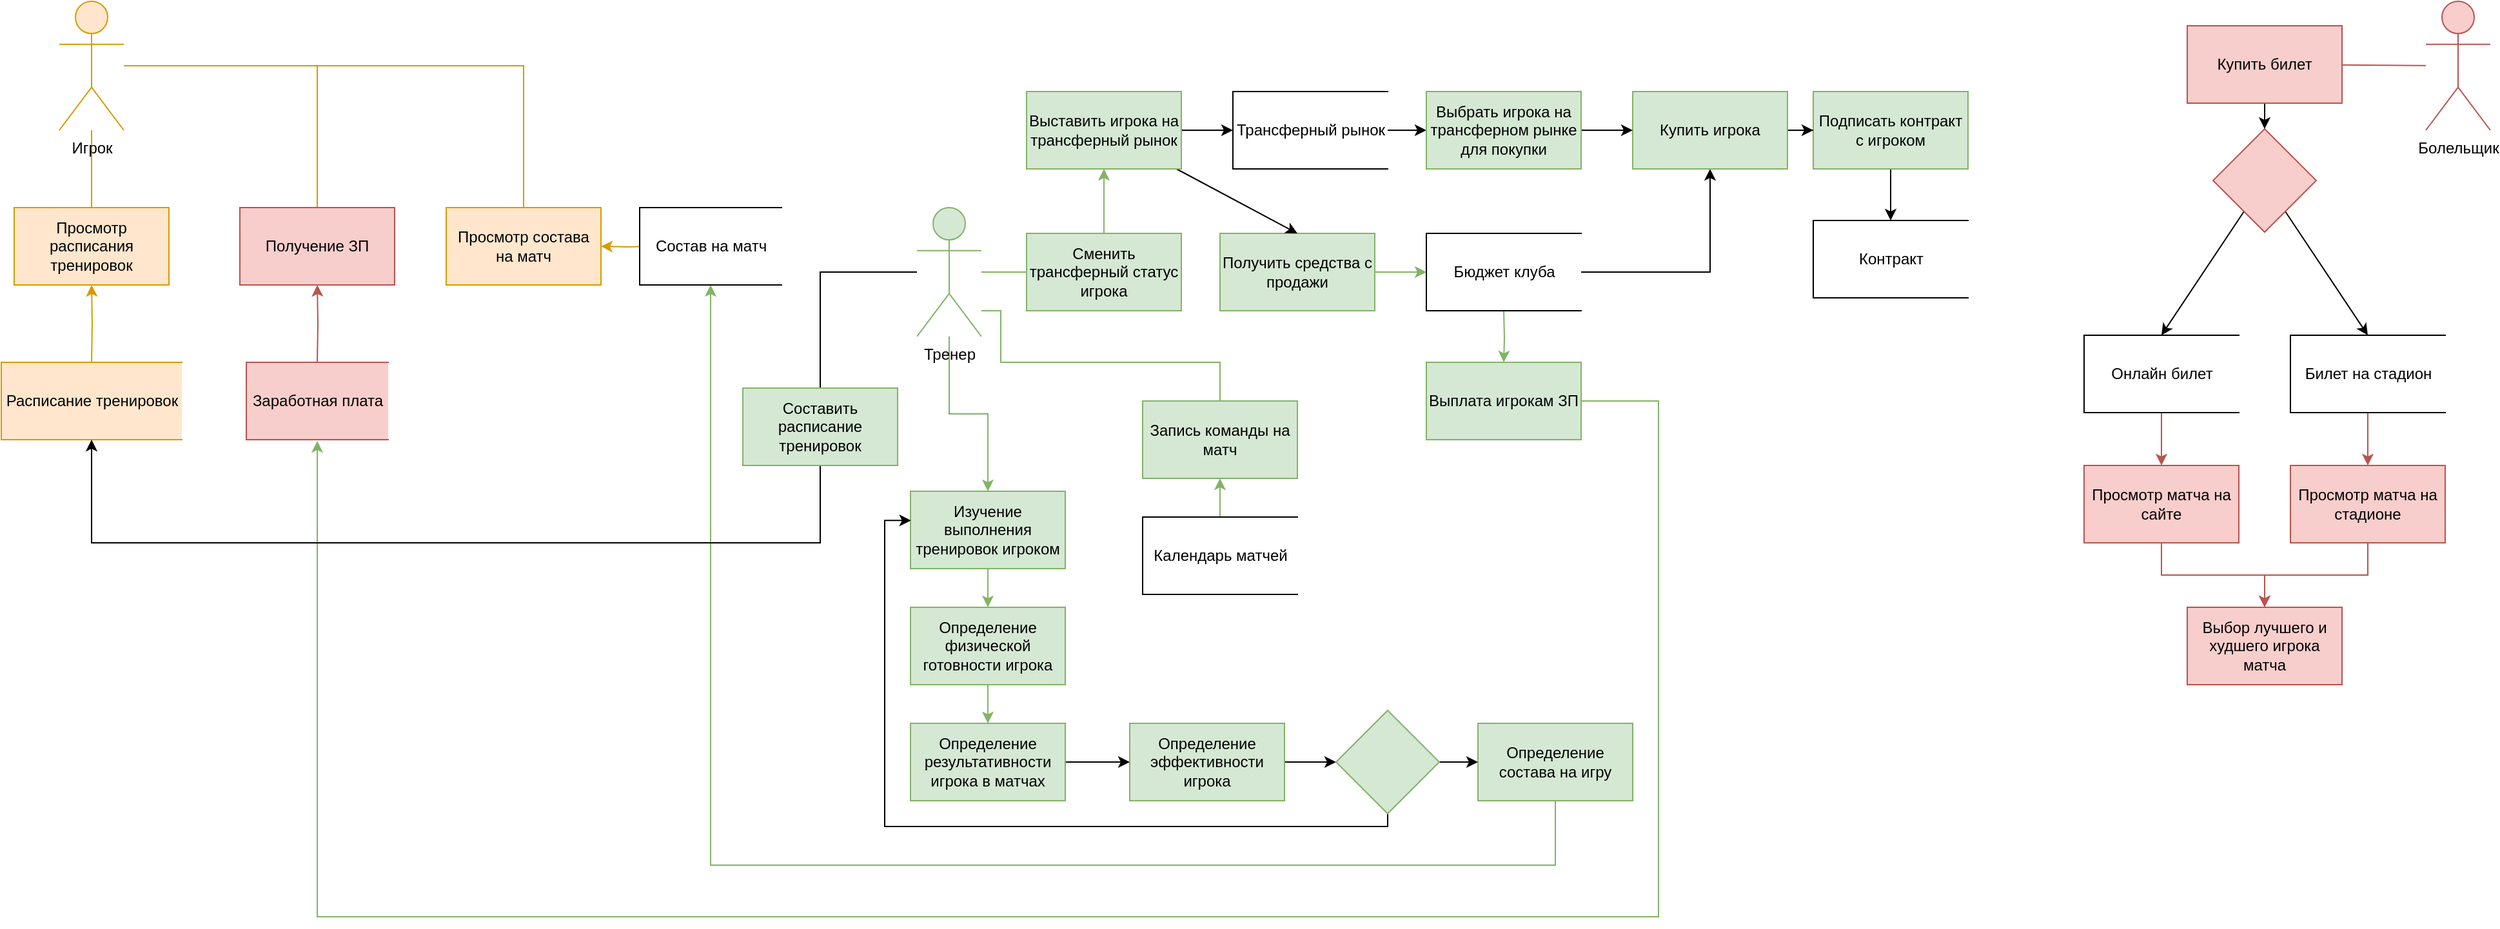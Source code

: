 <mxfile version="15.6.0" type="github">
  <diagram id="C5RBs43oDa-KdzZeNtuy" name="Page-1">
    <mxGraphModel dx="1038" dy="596" grid="1" gridSize="10" guides="1" tooltips="1" connect="1" arrows="1" fold="1" page="1" pageScale="1" pageWidth="300000" pageHeight="300000" math="0" shadow="0">
      <root>
        <mxCell id="WIyWlLk6GJQsqaUBKTNV-0" />
        <mxCell id="WIyWlLk6GJQsqaUBKTNV-1" parent="WIyWlLk6GJQsqaUBKTNV-0" />
        <mxCell id="eOIrUp3XJDV-W28vNHnl-2" style="edgeStyle=orthogonalEdgeStyle;rounded=0;orthogonalLoop=1;jettySize=auto;html=1;entryX=0.5;entryY=0;entryDx=0;entryDy=0;fillColor=#ffe6cc;strokeColor=#d79b00;endArrow=none;endFill=0;" parent="WIyWlLk6GJQsqaUBKTNV-1" source="eOIrUp3XJDV-W28vNHnl-0" target="eOIrUp3XJDV-W28vNHnl-1" edge="1">
          <mxGeometry relative="1" as="geometry" />
        </mxCell>
        <mxCell id="eOIrUp3XJDV-W28vNHnl-8" style="edgeStyle=orthogonalEdgeStyle;rounded=0;orthogonalLoop=1;jettySize=auto;html=1;entryX=0.5;entryY=0;entryDx=0;entryDy=0;fillColor=#ffe6cc;strokeColor=#d79b00;endArrow=none;endFill=0;" parent="WIyWlLk6GJQsqaUBKTNV-1" source="eOIrUp3XJDV-W28vNHnl-0" target="eOIrUp3XJDV-W28vNHnl-5" edge="1">
          <mxGeometry relative="1" as="geometry" />
        </mxCell>
        <mxCell id="eOIrUp3XJDV-W28vNHnl-10" style="edgeStyle=orthogonalEdgeStyle;rounded=0;orthogonalLoop=1;jettySize=auto;html=1;entryX=0.5;entryY=0;entryDx=0;entryDy=0;fillColor=#ffe6cc;strokeColor=#d79b00;endArrow=none;endFill=0;" parent="WIyWlLk6GJQsqaUBKTNV-1" source="eOIrUp3XJDV-W28vNHnl-0" target="eOIrUp3XJDV-W28vNHnl-9" edge="1">
          <mxGeometry relative="1" as="geometry" />
        </mxCell>
        <mxCell id="eOIrUp3XJDV-W28vNHnl-0" value="Игрок" style="shape=umlActor;verticalLabelPosition=bottom;verticalAlign=top;html=1;outlineConnect=0;fillColor=#ffe6cc;strokeColor=#d79b00;" parent="WIyWlLk6GJQsqaUBKTNV-1" vertex="1">
          <mxGeometry x="100" y="40" width="50" height="100" as="geometry" />
        </mxCell>
        <mxCell id="eOIrUp3XJDV-W28vNHnl-1" value="Просмотр расписания тренировок" style="rounded=0;whiteSpace=wrap;html=1;fillColor=#ffe6cc;strokeColor=#d79b00;" parent="WIyWlLk6GJQsqaUBKTNV-1" vertex="1">
          <mxGeometry x="65" y="200" width="120" height="60" as="geometry" />
        </mxCell>
        <mxCell id="eOIrUp3XJDV-W28vNHnl-4" style="edgeStyle=orthogonalEdgeStyle;rounded=0;orthogonalLoop=1;jettySize=auto;html=1;entryX=0.5;entryY=1;entryDx=0;entryDy=0;fillColor=#ffe6cc;strokeColor=#d79b00;" parent="WIyWlLk6GJQsqaUBKTNV-1" target="eOIrUp3XJDV-W28vNHnl-1" edge="1">
          <mxGeometry relative="1" as="geometry">
            <mxPoint x="125" y="320" as="sourcePoint" />
          </mxGeometry>
        </mxCell>
        <mxCell id="eOIrUp3XJDV-W28vNHnl-5" value="Получение ЗП" style="rounded=0;whiteSpace=wrap;html=1;fillColor=#f8cecc;strokeColor=#b85450;" parent="WIyWlLk6GJQsqaUBKTNV-1" vertex="1">
          <mxGeometry x="240" y="200" width="120" height="60" as="geometry" />
        </mxCell>
        <mxCell id="eOIrUp3XJDV-W28vNHnl-7" style="edgeStyle=orthogonalEdgeStyle;rounded=0;orthogonalLoop=1;jettySize=auto;html=1;entryX=0.5;entryY=1;entryDx=0;entryDy=0;fillColor=#f8cecc;strokeColor=#b85450;" parent="WIyWlLk6GJQsqaUBKTNV-1" target="eOIrUp3XJDV-W28vNHnl-5" edge="1">
          <mxGeometry relative="1" as="geometry">
            <mxPoint x="300" y="320" as="sourcePoint" />
          </mxGeometry>
        </mxCell>
        <mxCell id="eOIrUp3XJDV-W28vNHnl-9" value="Просмотр состава на матч" style="rounded=0;whiteSpace=wrap;html=1;fillColor=#ffe6cc;strokeColor=#d79b00;" parent="WIyWlLk6GJQsqaUBKTNV-1" vertex="1">
          <mxGeometry x="400" y="200" width="120" height="60" as="geometry" />
        </mxCell>
        <mxCell id="eOIrUp3XJDV-W28vNHnl-12" style="edgeStyle=orthogonalEdgeStyle;rounded=0;orthogonalLoop=1;jettySize=auto;html=1;fillColor=#ffe6cc;strokeColor=#d79b00;" parent="WIyWlLk6GJQsqaUBKTNV-1" target="eOIrUp3XJDV-W28vNHnl-9" edge="1">
          <mxGeometry relative="1" as="geometry">
            <mxPoint x="560" y="230" as="sourcePoint" />
          </mxGeometry>
        </mxCell>
        <mxCell id="XGsrUP2sVR3z3tPlqDbo-16" style="edgeStyle=orthogonalEdgeStyle;rounded=0;orthogonalLoop=1;jettySize=auto;html=1;entryX=0;entryY=0.5;entryDx=0;entryDy=0;endArrow=none;endFill=0;fillColor=#d5e8d4;strokeColor=#82b366;" parent="WIyWlLk6GJQsqaUBKTNV-1" source="eOIrUp3XJDV-W28vNHnl-14" target="XGsrUP2sVR3z3tPlqDbo-5" edge="1">
          <mxGeometry relative="1" as="geometry" />
        </mxCell>
        <mxCell id="XGsrUP2sVR3z3tPlqDbo-27" style="edgeStyle=orthogonalEdgeStyle;rounded=0;orthogonalLoop=1;jettySize=auto;html=1;endArrow=none;endFill=0;entryX=0.5;entryY=0;entryDx=0;entryDy=0;fillColor=#d5e8d4;strokeColor=#82b366;" parent="WIyWlLk6GJQsqaUBKTNV-1" source="eOIrUp3XJDV-W28vNHnl-14" target="eOIrUp3XJDV-W28vNHnl-29" edge="1">
          <mxGeometry relative="1" as="geometry">
            <mxPoint x="1020" y="380" as="targetPoint" />
            <Array as="points">
              <mxPoint x="830" y="280" />
              <mxPoint x="830" y="320" />
              <mxPoint x="1000" y="320" />
            </Array>
          </mxGeometry>
        </mxCell>
        <mxCell id="j-8AjmEDH8plKs_JmR50-25" style="edgeStyle=orthogonalEdgeStyle;rounded=0;orthogonalLoop=1;jettySize=auto;html=1;entryX=0.5;entryY=0;entryDx=0;entryDy=0;endArrow=none;endFill=0;" edge="1" parent="WIyWlLk6GJQsqaUBKTNV-1" source="eOIrUp3XJDV-W28vNHnl-14" target="j-8AjmEDH8plKs_JmR50-24">
          <mxGeometry relative="1" as="geometry" />
        </mxCell>
        <mxCell id="j-8AjmEDH8plKs_JmR50-31" style="edgeStyle=orthogonalEdgeStyle;rounded=0;orthogonalLoop=1;jettySize=auto;html=1;entryX=0.5;entryY=0;entryDx=0;entryDy=0;fillColor=#d5e8d4;strokeColor=#82b366;" edge="1" parent="WIyWlLk6GJQsqaUBKTNV-1" source="eOIrUp3XJDV-W28vNHnl-14" target="XGsrUP2sVR3z3tPlqDbo-0">
          <mxGeometry relative="1" as="geometry" />
        </mxCell>
        <mxCell id="eOIrUp3XJDV-W28vNHnl-14" value="Тренер" style="shape=umlActor;verticalLabelPosition=bottom;verticalAlign=top;html=1;outlineConnect=0;fillColor=#d5e8d4;strokeColor=#82b366;" parent="WIyWlLk6GJQsqaUBKTNV-1" vertex="1">
          <mxGeometry x="765" y="200" width="50" height="100" as="geometry" />
        </mxCell>
        <mxCell id="j-8AjmEDH8plKs_JmR50-35" style="edgeStyle=orthogonalEdgeStyle;rounded=0;orthogonalLoop=1;jettySize=auto;html=1;entryX=0;entryY=0.5;entryDx=0;entryDy=0;" edge="1" parent="WIyWlLk6GJQsqaUBKTNV-1" source="eOIrUp3XJDV-W28vNHnl-15" target="XGsrUP2sVR3z3tPlqDbo-9">
          <mxGeometry relative="1" as="geometry" />
        </mxCell>
        <mxCell id="eOIrUp3XJDV-W28vNHnl-15" value="Определение эффективности игрока" style="rounded=0;whiteSpace=wrap;html=1;fillColor=#d5e8d4;strokeColor=#82b366;" parent="WIyWlLk6GJQsqaUBKTNV-1" vertex="1">
          <mxGeometry x="930" y="600" width="120" height="60" as="geometry" />
        </mxCell>
        <mxCell id="j-8AjmEDH8plKs_JmR50-38" style="edgeStyle=orthogonalEdgeStyle;rounded=0;orthogonalLoop=1;jettySize=auto;html=1;entryX=0.5;entryY=1;entryDx=0;entryDy=0;fillColor=#d5e8d4;strokeColor=#82b366;" edge="1" parent="WIyWlLk6GJQsqaUBKTNV-1" source="eOIrUp3XJDV-W28vNHnl-21" target="xHA_YGjWeiTxH-2LHFFL-7">
          <mxGeometry relative="1" as="geometry">
            <Array as="points">
              <mxPoint x="1260" y="710" />
              <mxPoint x="605" y="710" />
            </Array>
          </mxGeometry>
        </mxCell>
        <mxCell id="eOIrUp3XJDV-W28vNHnl-21" value="Определение состава на игру" style="rounded=0;whiteSpace=wrap;html=1;fillColor=#d5e8d4;strokeColor=#82b366;" parent="WIyWlLk6GJQsqaUBKTNV-1" vertex="1">
          <mxGeometry x="1200" y="600" width="120" height="60" as="geometry" />
        </mxCell>
        <mxCell id="XGsrUP2sVR3z3tPlqDbo-31" style="edgeStyle=orthogonalEdgeStyle;rounded=0;orthogonalLoop=1;jettySize=auto;html=1;endArrow=classic;endFill=1;fillColor=#d5e8d4;strokeColor=#82b366;" parent="WIyWlLk6GJQsqaUBKTNV-1" source="eOIrUp3XJDV-W28vNHnl-25" edge="1">
          <mxGeometry relative="1" as="geometry">
            <mxPoint x="300" y="381" as="targetPoint" />
            <Array as="points">
              <mxPoint x="1340" y="350" />
              <mxPoint x="1340" y="750" />
              <mxPoint x="300" y="750" />
              <mxPoint x="300" y="381" />
            </Array>
          </mxGeometry>
        </mxCell>
        <mxCell id="eOIrUp3XJDV-W28vNHnl-25" value="Выплата игрокам ЗП" style="rounded=0;whiteSpace=wrap;html=1;fillColor=#d5e8d4;strokeColor=#82b366;" parent="WIyWlLk6GJQsqaUBKTNV-1" vertex="1">
          <mxGeometry x="1160" y="320" width="120" height="60" as="geometry" />
        </mxCell>
        <mxCell id="eOIrUp3XJDV-W28vNHnl-29" value="Запись команды на матч" style="rounded=0;whiteSpace=wrap;html=1;fillColor=#d5e8d4;strokeColor=#82b366;" parent="WIyWlLk6GJQsqaUBKTNV-1" vertex="1">
          <mxGeometry x="940" y="350" width="120" height="60" as="geometry" />
        </mxCell>
        <mxCell id="XGsrUP2sVR3z3tPlqDbo-25" style="edgeStyle=orthogonalEdgeStyle;rounded=0;orthogonalLoop=1;jettySize=auto;html=1;entryX=0.5;entryY=0;entryDx=0;entryDy=0;endArrow=classic;endFill=1;fillColor=#d5e8d4;strokeColor=#82b366;" parent="WIyWlLk6GJQsqaUBKTNV-1" source="XGsrUP2sVR3z3tPlqDbo-0" target="XGsrUP2sVR3z3tPlqDbo-1" edge="1">
          <mxGeometry relative="1" as="geometry" />
        </mxCell>
        <mxCell id="XGsrUP2sVR3z3tPlqDbo-0" value="Изучение выполнения тренировок игроком" style="rounded=0;whiteSpace=wrap;html=1;fillColor=#d5e8d4;strokeColor=#82b366;" parent="WIyWlLk6GJQsqaUBKTNV-1" vertex="1">
          <mxGeometry x="760" y="420" width="120" height="60" as="geometry" />
        </mxCell>
        <mxCell id="XGsrUP2sVR3z3tPlqDbo-26" style="edgeStyle=orthogonalEdgeStyle;rounded=0;orthogonalLoop=1;jettySize=auto;html=1;entryX=0.5;entryY=0;entryDx=0;entryDy=0;endArrow=classic;endFill=1;fillColor=#d5e8d4;strokeColor=#82b366;" parent="WIyWlLk6GJQsqaUBKTNV-1" source="XGsrUP2sVR3z3tPlqDbo-1" target="XGsrUP2sVR3z3tPlqDbo-2" edge="1">
          <mxGeometry relative="1" as="geometry" />
        </mxCell>
        <mxCell id="XGsrUP2sVR3z3tPlqDbo-1" value="Определение физической готовности игрока" style="rounded=0;whiteSpace=wrap;html=1;fillColor=#d5e8d4;strokeColor=#82b366;" parent="WIyWlLk6GJQsqaUBKTNV-1" vertex="1">
          <mxGeometry x="760" y="510" width="120" height="60" as="geometry" />
        </mxCell>
        <mxCell id="j-8AjmEDH8plKs_JmR50-34" style="edgeStyle=orthogonalEdgeStyle;rounded=0;orthogonalLoop=1;jettySize=auto;html=1;entryX=0;entryY=0.5;entryDx=0;entryDy=0;" edge="1" parent="WIyWlLk6GJQsqaUBKTNV-1" source="XGsrUP2sVR3z3tPlqDbo-2" target="eOIrUp3XJDV-W28vNHnl-15">
          <mxGeometry relative="1" as="geometry" />
        </mxCell>
        <mxCell id="XGsrUP2sVR3z3tPlqDbo-2" value="Определение результативности игрока в матчах" style="rounded=0;whiteSpace=wrap;html=1;fillColor=#d5e8d4;strokeColor=#82b366;" parent="WIyWlLk6GJQsqaUBKTNV-1" vertex="1">
          <mxGeometry x="760" y="600" width="120" height="60" as="geometry" />
        </mxCell>
        <mxCell id="j-8AjmEDH8plKs_JmR50-44" style="edgeStyle=orthogonalEdgeStyle;rounded=0;orthogonalLoop=1;jettySize=auto;html=1;entryX=0.5;entryY=0;entryDx=0;entryDy=0;endArrow=classic;endFill=1;" edge="1" parent="WIyWlLk6GJQsqaUBKTNV-1" source="XGsrUP2sVR3z3tPlqDbo-4" target="Lr7Eeemeu5pWexbAgqRX-0">
          <mxGeometry relative="1" as="geometry" />
        </mxCell>
        <mxCell id="XGsrUP2sVR3z3tPlqDbo-4" value="Подписать контракт с игроком" style="rounded=0;whiteSpace=wrap;html=1;fillColor=#d5e8d4;strokeColor=#82b366;" parent="WIyWlLk6GJQsqaUBKTNV-1" vertex="1">
          <mxGeometry x="1460" y="110" width="120" height="60" as="geometry" />
        </mxCell>
        <mxCell id="XGsrUP2sVR3z3tPlqDbo-19" style="edgeStyle=orthogonalEdgeStyle;rounded=0;orthogonalLoop=1;jettySize=auto;html=1;entryX=0.5;entryY=1;entryDx=0;entryDy=0;endArrow=classic;endFill=1;fillColor=#d5e8d4;strokeColor=#82b366;" parent="WIyWlLk6GJQsqaUBKTNV-1" source="XGsrUP2sVR3z3tPlqDbo-5" edge="1">
          <mxGeometry relative="1" as="geometry">
            <mxPoint x="910" y="170" as="targetPoint" />
          </mxGeometry>
        </mxCell>
        <mxCell id="XGsrUP2sVR3z3tPlqDbo-5" value="Сменить трансферный статус игрока&lt;br&gt;" style="rounded=0;whiteSpace=wrap;html=1;fillColor=#d5e8d4;strokeColor=#82b366;" parent="WIyWlLk6GJQsqaUBKTNV-1" vertex="1">
          <mxGeometry x="850" y="220" width="120" height="60" as="geometry" />
        </mxCell>
        <mxCell id="XGsrUP2sVR3z3tPlqDbo-18" style="edgeStyle=orthogonalEdgeStyle;rounded=0;orthogonalLoop=1;jettySize=auto;html=1;entryX=0;entryY=0.5;entryDx=0;entryDy=0;endArrow=classic;endFill=1;fillColor=#d5e8d4;strokeColor=#82b366;" parent="WIyWlLk6GJQsqaUBKTNV-1" source="XGsrUP2sVR3z3tPlqDbo-6" edge="1">
          <mxGeometry relative="1" as="geometry">
            <mxPoint x="1160" y="250" as="targetPoint" />
          </mxGeometry>
        </mxCell>
        <mxCell id="XGsrUP2sVR3z3tPlqDbo-6" value="Получить средства с продажи" style="rounded=0;whiteSpace=wrap;html=1;fillColor=#d5e8d4;strokeColor=#82b366;" parent="WIyWlLk6GJQsqaUBKTNV-1" vertex="1">
          <mxGeometry x="1000" y="220" width="120" height="60" as="geometry" />
        </mxCell>
        <mxCell id="XGsrUP2sVR3z3tPlqDbo-23" style="edgeStyle=orthogonalEdgeStyle;rounded=0;orthogonalLoop=1;jettySize=auto;html=1;entryX=0.5;entryY=0;entryDx=0;entryDy=0;endArrow=classic;endFill=1;fillColor=#d5e8d4;strokeColor=#82b366;" parent="WIyWlLk6GJQsqaUBKTNV-1" target="eOIrUp3XJDV-W28vNHnl-25" edge="1">
          <mxGeometry relative="1" as="geometry">
            <mxPoint x="1220" y="280" as="sourcePoint" />
          </mxGeometry>
        </mxCell>
        <mxCell id="j-8AjmEDH8plKs_JmR50-36" style="edgeStyle=orthogonalEdgeStyle;rounded=0;orthogonalLoop=1;jettySize=auto;html=1;entryX=0.003;entryY=0.377;entryDx=0;entryDy=0;entryPerimeter=0;" edge="1" parent="WIyWlLk6GJQsqaUBKTNV-1" source="XGsrUP2sVR3z3tPlqDbo-9" target="XGsrUP2sVR3z3tPlqDbo-0">
          <mxGeometry relative="1" as="geometry">
            <Array as="points">
              <mxPoint x="1130" y="680" />
              <mxPoint x="740" y="680" />
              <mxPoint x="740" y="443" />
            </Array>
          </mxGeometry>
        </mxCell>
        <mxCell id="j-8AjmEDH8plKs_JmR50-37" style="edgeStyle=orthogonalEdgeStyle;rounded=0;orthogonalLoop=1;jettySize=auto;html=1;entryX=0;entryY=0.5;entryDx=0;entryDy=0;" edge="1" parent="WIyWlLk6GJQsqaUBKTNV-1" source="XGsrUP2sVR3z3tPlqDbo-9" target="eOIrUp3XJDV-W28vNHnl-21">
          <mxGeometry relative="1" as="geometry" />
        </mxCell>
        <mxCell id="XGsrUP2sVR3z3tPlqDbo-9" value="" style="rhombus;whiteSpace=wrap;html=1;fillColor=#d5e8d4;strokeColor=#82b366;" parent="WIyWlLk6GJQsqaUBKTNV-1" vertex="1">
          <mxGeometry x="1090" y="590" width="80" height="80" as="geometry" />
        </mxCell>
        <mxCell id="XGsrUP2sVR3z3tPlqDbo-29" style="edgeStyle=orthogonalEdgeStyle;rounded=0;orthogonalLoop=1;jettySize=auto;html=1;entryX=0.5;entryY=1;entryDx=0;entryDy=0;endArrow=classic;endFill=1;fillColor=#d5e8d4;strokeColor=#82b366;" parent="WIyWlLk6GJQsqaUBKTNV-1" target="eOIrUp3XJDV-W28vNHnl-29" edge="1">
          <mxGeometry relative="1" as="geometry">
            <mxPoint x="1000" y="440" as="sourcePoint" />
          </mxGeometry>
        </mxCell>
        <mxCell id="pnqpKv2bwa6MBnU_AN3N-9" style="edgeStyle=orthogonalEdgeStyle;rounded=0;orthogonalLoop=1;jettySize=auto;html=1;entryX=0.5;entryY=0;entryDx=0;entryDy=0;fillColor=#f8cecc;strokeColor=#b85450;" parent="WIyWlLk6GJQsqaUBKTNV-1" source="XGsrUP2sVR3z3tPlqDbo-34" target="XGsrUP2sVR3z3tPlqDbo-36" edge="1">
          <mxGeometry relative="1" as="geometry" />
        </mxCell>
        <mxCell id="XGsrUP2sVR3z3tPlqDbo-34" value="Просмотр матча на сайте" style="rounded=0;whiteSpace=wrap;html=1;fillColor=#f8cecc;strokeColor=#b85450;" parent="WIyWlLk6GJQsqaUBKTNV-1" vertex="1">
          <mxGeometry x="1670" y="400" width="120" height="60" as="geometry" />
        </mxCell>
        <mxCell id="pnqpKv2bwa6MBnU_AN3N-11" style="edgeStyle=orthogonalEdgeStyle;rounded=0;orthogonalLoop=1;jettySize=auto;html=1;entryX=0.5;entryY=0;entryDx=0;entryDy=0;fillColor=#f8cecc;strokeColor=#b85450;" parent="WIyWlLk6GJQsqaUBKTNV-1" source="XGsrUP2sVR3z3tPlqDbo-35" target="XGsrUP2sVR3z3tPlqDbo-36" edge="1">
          <mxGeometry relative="1" as="geometry" />
        </mxCell>
        <mxCell id="XGsrUP2sVR3z3tPlqDbo-35" value="Просмотр матча на стадионе" style="rounded=0;whiteSpace=wrap;html=1;fillColor=#f8cecc;strokeColor=#b85450;" parent="WIyWlLk6GJQsqaUBKTNV-1" vertex="1">
          <mxGeometry x="1830" y="400" width="120" height="60" as="geometry" />
        </mxCell>
        <mxCell id="XGsrUP2sVR3z3tPlqDbo-36" value="Выбор лучшего и худшего игрока матча" style="rounded=0;whiteSpace=wrap;html=1;fillColor=#f8cecc;strokeColor=#b85450;" parent="WIyWlLk6GJQsqaUBKTNV-1" vertex="1">
          <mxGeometry x="1750" y="510" width="120" height="60" as="geometry" />
        </mxCell>
        <mxCell id="xHA_YGjWeiTxH-2LHFFL-4" value="Заработная плата" style="html=1;dashed=0;whitespace=wrap;shape=partialRectangle;right=0;fillColor=#f8cecc;strokeColor=#b85450;" parent="WIyWlLk6GJQsqaUBKTNV-1" vertex="1">
          <mxGeometry x="245" y="320" width="110" height="60" as="geometry" />
        </mxCell>
        <mxCell id="xHA_YGjWeiTxH-2LHFFL-6" value="Расписание тренировок" style="html=1;dashed=0;whitespace=wrap;shape=partialRectangle;right=0;fillColor=#ffe6cc;strokeColor=#d79b00;" parent="WIyWlLk6GJQsqaUBKTNV-1" vertex="1">
          <mxGeometry x="55" y="320" width="140" height="60" as="geometry" />
        </mxCell>
        <mxCell id="xHA_YGjWeiTxH-2LHFFL-7" value="Состав на матч" style="html=1;dashed=0;whitespace=wrap;shape=partialRectangle;right=0;" parent="WIyWlLk6GJQsqaUBKTNV-1" vertex="1">
          <mxGeometry x="550" y="200" width="110" height="60" as="geometry" />
        </mxCell>
        <mxCell id="j-8AjmEDH8plKs_JmR50-45" style="edgeStyle=orthogonalEdgeStyle;rounded=0;orthogonalLoop=1;jettySize=auto;html=1;entryX=0.5;entryY=1;entryDx=0;entryDy=0;endArrow=classic;endFill=1;" edge="1" parent="WIyWlLk6GJQsqaUBKTNV-1" source="xHA_YGjWeiTxH-2LHFFL-10" target="j-8AjmEDH8plKs_JmR50-17">
          <mxGeometry relative="1" as="geometry" />
        </mxCell>
        <mxCell id="xHA_YGjWeiTxH-2LHFFL-10" value="Бюджет клуба" style="html=1;dashed=0;whitespace=wrap;shape=partialRectangle;right=0;" parent="WIyWlLk6GJQsqaUBKTNV-1" vertex="1">
          <mxGeometry x="1160" y="220" width="120" height="60" as="geometry" />
        </mxCell>
        <mxCell id="xHA_YGjWeiTxH-2LHFFL-11" value="Календарь матчей" style="html=1;dashed=0;whitespace=wrap;shape=partialRectangle;right=0;" parent="WIyWlLk6GJQsqaUBKTNV-1" vertex="1">
          <mxGeometry x="940" y="440" width="120" height="60" as="geometry" />
        </mxCell>
        <mxCell id="pnqpKv2bwa6MBnU_AN3N-5" style="edgeStyle=orthogonalEdgeStyle;rounded=0;orthogonalLoop=1;jettySize=auto;html=1;entryX=0.5;entryY=0;entryDx=0;entryDy=0;fillColor=#f8cecc;strokeColor=#b85450;" parent="WIyWlLk6GJQsqaUBKTNV-1" source="pnqpKv2bwa6MBnU_AN3N-1" target="XGsrUP2sVR3z3tPlqDbo-34" edge="1">
          <mxGeometry relative="1" as="geometry" />
        </mxCell>
        <mxCell id="pnqpKv2bwa6MBnU_AN3N-1" value="Онлайн билет" style="html=1;dashed=0;whitespace=wrap;shape=partialRectangle;right=0;" parent="WIyWlLk6GJQsqaUBKTNV-1" vertex="1">
          <mxGeometry x="1670" y="299" width="120" height="60" as="geometry" />
        </mxCell>
        <mxCell id="pnqpKv2bwa6MBnU_AN3N-8" style="edgeStyle=orthogonalEdgeStyle;rounded=0;orthogonalLoop=1;jettySize=auto;html=1;entryX=0.5;entryY=0;entryDx=0;entryDy=0;fillColor=#f8cecc;strokeColor=#b85450;" parent="WIyWlLk6GJQsqaUBKTNV-1" source="pnqpKv2bwa6MBnU_AN3N-2" target="XGsrUP2sVR3z3tPlqDbo-35" edge="1">
          <mxGeometry relative="1" as="geometry" />
        </mxCell>
        <mxCell id="pnqpKv2bwa6MBnU_AN3N-2" value="Билет на стадион" style="html=1;dashed=0;whitespace=wrap;shape=partialRectangle;right=0;" parent="WIyWlLk6GJQsqaUBKTNV-1" vertex="1">
          <mxGeometry x="1830" y="299" width="120" height="60" as="geometry" />
        </mxCell>
        <mxCell id="Lr7Eeemeu5pWexbAgqRX-0" value="Контракт" style="html=1;dashed=0;whitespace=wrap;shape=partialRectangle;right=0;" parent="WIyWlLk6GJQsqaUBKTNV-1" vertex="1">
          <mxGeometry x="1460" y="210" width="120" height="60" as="geometry" />
        </mxCell>
        <mxCell id="3AKp8cD8-QL655OngkcY-2" style="edgeStyle=none;rounded=0;orthogonalLoop=1;jettySize=auto;html=1;entryX=0.5;entryY=0;entryDx=0;entryDy=0;" parent="WIyWlLk6GJQsqaUBKTNV-1" source="3AKp8cD8-QL655OngkcY-1" target="pnqpKv2bwa6MBnU_AN3N-1" edge="1">
          <mxGeometry relative="1" as="geometry">
            <mxPoint x="1760" y="239" as="targetPoint" />
          </mxGeometry>
        </mxCell>
        <mxCell id="3AKp8cD8-QL655OngkcY-3" style="edgeStyle=none;rounded=0;orthogonalLoop=1;jettySize=auto;html=1;entryX=0.5;entryY=0;entryDx=0;entryDy=0;" parent="WIyWlLk6GJQsqaUBKTNV-1" source="3AKp8cD8-QL655OngkcY-1" target="pnqpKv2bwa6MBnU_AN3N-2" edge="1">
          <mxGeometry relative="1" as="geometry">
            <mxPoint x="1866.667" y="239" as="targetPoint" />
          </mxGeometry>
        </mxCell>
        <mxCell id="3AKp8cD8-QL655OngkcY-1" value="" style="rhombus;whiteSpace=wrap;html=1;fillColor=#f8cecc;strokeColor=#b85450;" parent="WIyWlLk6GJQsqaUBKTNV-1" vertex="1">
          <mxGeometry x="1770" y="139" width="80" height="80" as="geometry" />
        </mxCell>
        <mxCell id="3AKp8cD8-QL655OngkcY-4" style="rounded=0;orthogonalLoop=1;jettySize=auto;html=1;endArrow=none;endFill=0;fillColor=#f8cecc;strokeColor=#b85450;" parent="WIyWlLk6GJQsqaUBKTNV-1" source="3AKp8cD8-QL655OngkcY-6" target="3AKp8cD8-QL655OngkcY-7" edge="1">
          <mxGeometry relative="1" as="geometry">
            <mxPoint x="1880" y="200" as="targetPoint" />
          </mxGeometry>
        </mxCell>
        <mxCell id="3AKp8cD8-QL655OngkcY-6" value="Болельщик" style="shape=umlActor;verticalLabelPosition=bottom;verticalAlign=top;html=1;outlineConnect=0;fillColor=#f8cecc;strokeColor=#b85450;" parent="WIyWlLk6GJQsqaUBKTNV-1" vertex="1">
          <mxGeometry x="1935" y="40" width="50" height="100" as="geometry" />
        </mxCell>
        <mxCell id="3AKp8cD8-QL655OngkcY-8" style="edgeStyle=none;rounded=0;orthogonalLoop=1;jettySize=auto;html=1;" parent="WIyWlLk6GJQsqaUBKTNV-1" source="3AKp8cD8-QL655OngkcY-7" target="3AKp8cD8-QL655OngkcY-1" edge="1">
          <mxGeometry relative="1" as="geometry" />
        </mxCell>
        <mxCell id="3AKp8cD8-QL655OngkcY-7" value="Купить билет" style="rounded=0;whiteSpace=wrap;html=1;fillColor=#f8cecc;strokeColor=#b85450;" parent="WIyWlLk6GJQsqaUBKTNV-1" vertex="1">
          <mxGeometry x="1750" y="59" width="120" height="60" as="geometry" />
        </mxCell>
        <mxCell id="j-8AjmEDH8plKs_JmR50-12" style="edgeStyle=orthogonalEdgeStyle;rounded=0;orthogonalLoop=1;jettySize=auto;html=1;entryX=0;entryY=0.5;entryDx=0;entryDy=0;" edge="1" parent="WIyWlLk6GJQsqaUBKTNV-1" source="j-8AjmEDH8plKs_JmR50-9" target="j-8AjmEDH8plKs_JmR50-11">
          <mxGeometry relative="1" as="geometry" />
        </mxCell>
        <mxCell id="j-8AjmEDH8plKs_JmR50-30" style="rounded=0;orthogonalLoop=1;jettySize=auto;html=1;entryX=0.5;entryY=0;entryDx=0;entryDy=0;" edge="1" parent="WIyWlLk6GJQsqaUBKTNV-1" source="j-8AjmEDH8plKs_JmR50-9" target="XGsrUP2sVR3z3tPlqDbo-6">
          <mxGeometry relative="1" as="geometry" />
        </mxCell>
        <mxCell id="j-8AjmEDH8plKs_JmR50-9" value="Выставить игрока на трансферный рынок&lt;br&gt;" style="rounded=0;whiteSpace=wrap;html=1;fillColor=#d5e8d4;strokeColor=#82b366;" vertex="1" parent="WIyWlLk6GJQsqaUBKTNV-1">
          <mxGeometry x="850" y="110" width="120" height="60" as="geometry" />
        </mxCell>
        <mxCell id="j-8AjmEDH8plKs_JmR50-42" style="edgeStyle=orthogonalEdgeStyle;rounded=0;orthogonalLoop=1;jettySize=auto;html=1;entryX=0;entryY=0.5;entryDx=0;entryDy=0;endArrow=classic;endFill=1;" edge="1" parent="WIyWlLk6GJQsqaUBKTNV-1" source="j-8AjmEDH8plKs_JmR50-11" target="j-8AjmEDH8plKs_JmR50-39">
          <mxGeometry relative="1" as="geometry" />
        </mxCell>
        <mxCell id="j-8AjmEDH8plKs_JmR50-11" value="Трансферный рынок" style="html=1;dashed=0;whitespace=wrap;shape=partialRectangle;right=0;" vertex="1" parent="WIyWlLk6GJQsqaUBKTNV-1">
          <mxGeometry x="1010" y="110" width="120" height="60" as="geometry" />
        </mxCell>
        <mxCell id="j-8AjmEDH8plKs_JmR50-20" style="edgeStyle=orthogonalEdgeStyle;rounded=0;orthogonalLoop=1;jettySize=auto;html=1;entryX=0;entryY=0.5;entryDx=0;entryDy=0;" edge="1" parent="WIyWlLk6GJQsqaUBKTNV-1" source="j-8AjmEDH8plKs_JmR50-17" target="XGsrUP2sVR3z3tPlqDbo-4">
          <mxGeometry relative="1" as="geometry" />
        </mxCell>
        <mxCell id="j-8AjmEDH8plKs_JmR50-17" value="Купить игрока&lt;br&gt;" style="rounded=0;whiteSpace=wrap;html=1;fillColor=#d5e8d4;strokeColor=#82b366;" vertex="1" parent="WIyWlLk6GJQsqaUBKTNV-1">
          <mxGeometry x="1320" y="110" width="120" height="60" as="geometry" />
        </mxCell>
        <mxCell id="j-8AjmEDH8plKs_JmR50-27" style="edgeStyle=orthogonalEdgeStyle;rounded=0;orthogonalLoop=1;jettySize=auto;html=1;entryX=0.5;entryY=1;entryDx=0;entryDy=0;" edge="1" parent="WIyWlLk6GJQsqaUBKTNV-1" source="j-8AjmEDH8plKs_JmR50-24" target="xHA_YGjWeiTxH-2LHFFL-6">
          <mxGeometry relative="1" as="geometry">
            <Array as="points">
              <mxPoint x="690" y="460" />
              <mxPoint x="125" y="460" />
            </Array>
          </mxGeometry>
        </mxCell>
        <mxCell id="j-8AjmEDH8plKs_JmR50-24" value="Составить расписание тренировок" style="rounded=0;whiteSpace=wrap;html=1;fillColor=#d5e8d4;strokeColor=#82b366;" vertex="1" parent="WIyWlLk6GJQsqaUBKTNV-1">
          <mxGeometry x="630" y="340" width="120" height="60" as="geometry" />
        </mxCell>
        <mxCell id="j-8AjmEDH8plKs_JmR50-41" style="edgeStyle=orthogonalEdgeStyle;rounded=0;orthogonalLoop=1;jettySize=auto;html=1;entryX=0;entryY=0.5;entryDx=0;entryDy=0;endArrow=classic;endFill=1;" edge="1" parent="WIyWlLk6GJQsqaUBKTNV-1" source="j-8AjmEDH8plKs_JmR50-39" target="j-8AjmEDH8plKs_JmR50-17">
          <mxGeometry relative="1" as="geometry" />
        </mxCell>
        <mxCell id="j-8AjmEDH8plKs_JmR50-39" value="Выбрать игрока на трансферном рынке для покупки" style="rounded=0;whiteSpace=wrap;html=1;fillColor=#d5e8d4;strokeColor=#82b366;" vertex="1" parent="WIyWlLk6GJQsqaUBKTNV-1">
          <mxGeometry x="1160" y="110" width="120" height="60" as="geometry" />
        </mxCell>
      </root>
    </mxGraphModel>
  </diagram>
</mxfile>
